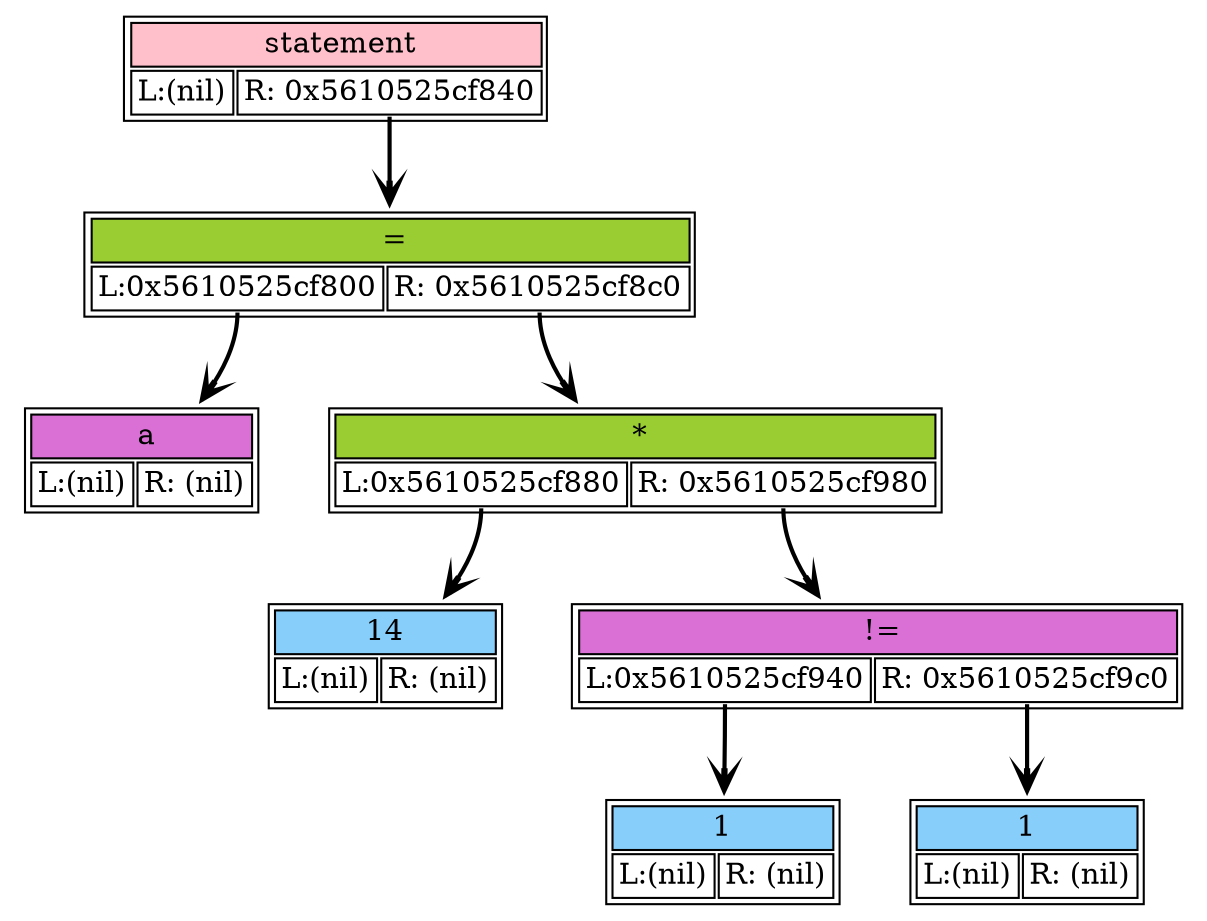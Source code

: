 digraph dump_graph {
	rankdir=TV; 
node0x5610525cfac0 [shape=plaintext
					label=<<table border='1' cellborder='1'>
			<tr><td colspan="2" bgcolor="pink" > statement</td></tr>
					<tr><td port= "lchild">L:(nil)</td><td port="rchild">R: 0x5610525cf840</td></tr>
				</table>>];
		node0x5610525cfac0:rchild -> node0x5610525cf840[style=bold, arrowhead=vee];
node0x5610525cf800 [shape=plaintext
					label=<<table border='1' cellborder='1'>
			<tr><td colspan="2" bgcolor="orchid" > a</td></tr>
					<tr><td port= "lchild">L:(nil)</td><td port="rchild">R: (nil)</td></tr>
				</table>>];
node0x5610525cf840 [shape=plaintext
					label=<<table border='1' cellborder='1'>
			<tr><td colspan="2" bgcolor="olivedrab3" > =</td></tr>
					<tr><td port= "lchild">L:0x5610525cf800</td><td port="rchild">R: 0x5610525cf8c0</td></tr>
				</table>>];
		node0x5610525cf840:lchild -> node0x5610525cf800[style=bold, arrowhead=vee];
		node0x5610525cf840:rchild -> node0x5610525cf8c0[style=bold, arrowhead=vee];
node0x5610525cf880 [shape=plaintext
					label=<<table border='1' cellborder='1'>
			<tr><td colspan="2" bgcolor="lightskyblue" >14</td></tr>
					<tr><td port= "lchild">L:(nil)</td><td port="rchild">R: (nil)</td></tr>
				</table>>];
node0x5610525cf8c0 [shape=plaintext
					label=<<table border='1' cellborder='1'>
			<tr><td colspan="2" bgcolor="olivedrab3" > *</td></tr>
					<tr><td port= "lchild">L:0x5610525cf880</td><td port="rchild">R: 0x5610525cf980</td></tr>
				</table>>];
		node0x5610525cf8c0:lchild -> node0x5610525cf880[style=bold, arrowhead=vee];
		node0x5610525cf8c0:rchild -> node0x5610525cf980[style=bold, arrowhead=vee];
node0x5610525cf940 [shape=plaintext
					label=<<table border='1' cellborder='1'>
			<tr><td colspan="2" bgcolor="lightskyblue" >1</td></tr>
					<tr><td port= "lchild">L:(nil)</td><td port="rchild">R: (nil)</td></tr>
				</table>>];
node0x5610525cf980 [shape=plaintext
					label=<<table border='1' cellborder='1'>
			<tr><td colspan="2" bgcolor="orchid" > !=</td></tr>
					<tr><td port= "lchild">L:0x5610525cf940</td><td port="rchild">R: 0x5610525cf9c0</td></tr>
				</table>>];
		node0x5610525cf980:lchild -> node0x5610525cf940[style=bold, arrowhead=vee];
		node0x5610525cf980:rchild -> node0x5610525cf9c0[style=bold, arrowhead=vee];
node0x5610525cf9c0 [shape=plaintext
					label=<<table border='1' cellborder='1'>
			<tr><td colspan="2" bgcolor="lightskyblue" >1</td></tr>
					<tr><td port= "lchild">L:(nil)</td><td port="rchild">R: (nil)</td></tr>
				</table>>];
}
